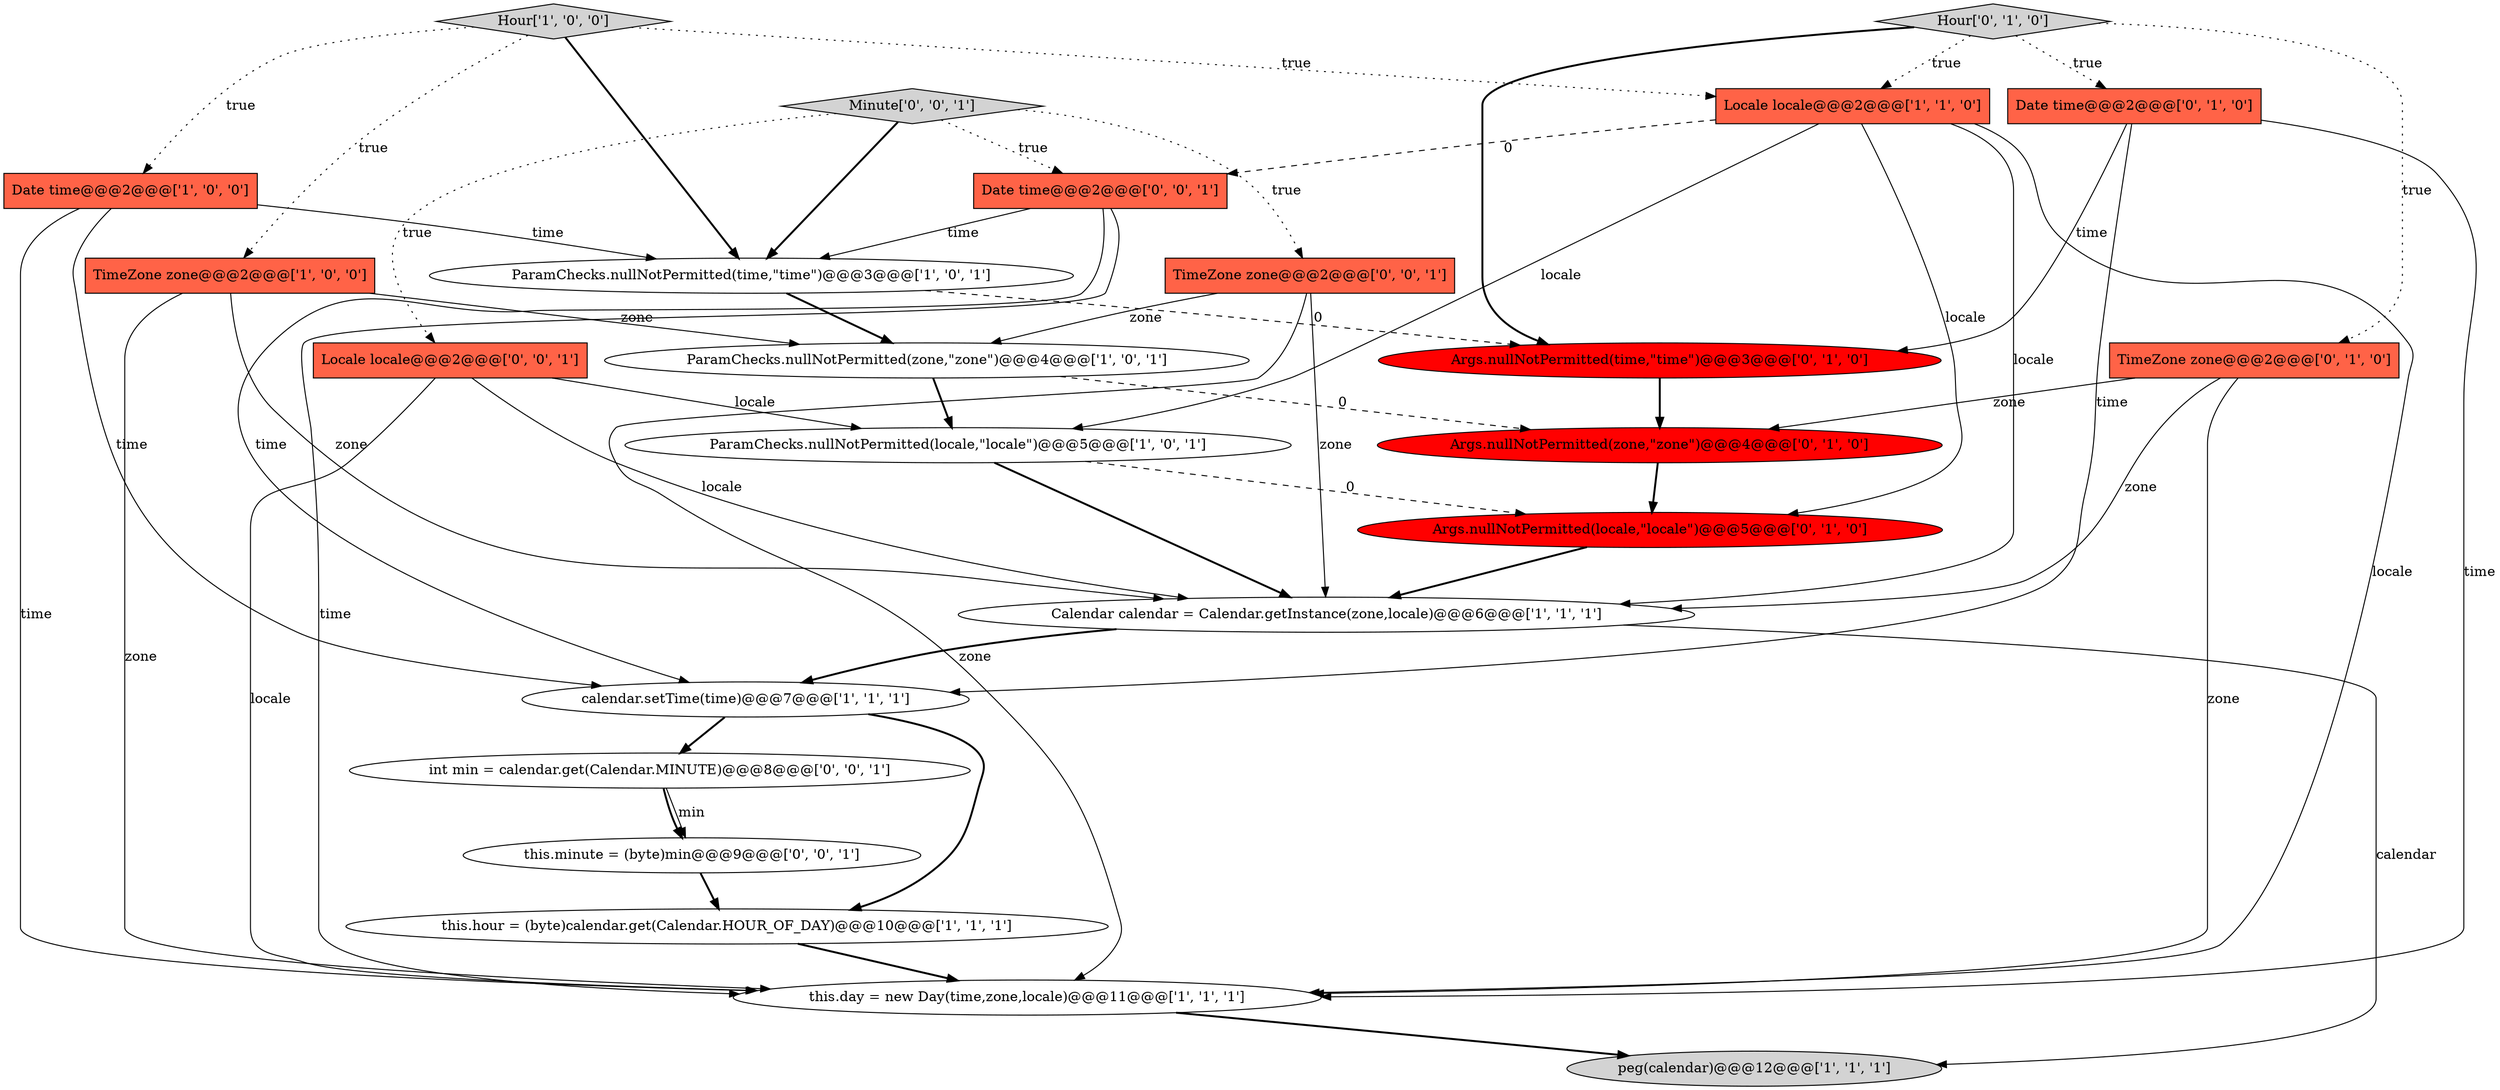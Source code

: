 digraph {
13 [style = filled, label = "Date time@@@2@@@['0', '1', '0']", fillcolor = tomato, shape = box image = "AAA0AAABBB2BBB"];
20 [style = filled, label = "Locale locale@@@2@@@['0', '0', '1']", fillcolor = tomato, shape = box image = "AAA0AAABBB3BBB"];
16 [style = filled, label = "Args.nullNotPermitted(zone,\"zone\")@@@4@@@['0', '1', '0']", fillcolor = red, shape = ellipse image = "AAA1AAABBB2BBB"];
0 [style = filled, label = "Date time@@@2@@@['1', '0', '0']", fillcolor = tomato, shape = box image = "AAA0AAABBB1BBB"];
14 [style = filled, label = "Args.nullNotPermitted(time,\"time\")@@@3@@@['0', '1', '0']", fillcolor = red, shape = ellipse image = "AAA1AAABBB2BBB"];
9 [style = filled, label = "calendar.setTime(time)@@@7@@@['1', '1', '1']", fillcolor = white, shape = ellipse image = "AAA0AAABBB1BBB"];
8 [style = filled, label = "ParamChecks.nullNotPermitted(locale,\"locale\")@@@5@@@['1', '0', '1']", fillcolor = white, shape = ellipse image = "AAA0AAABBB1BBB"];
2 [style = filled, label = "Calendar calendar = Calendar.getInstance(zone,locale)@@@6@@@['1', '1', '1']", fillcolor = white, shape = ellipse image = "AAA0AAABBB1BBB"];
7 [style = filled, label = "ParamChecks.nullNotPermitted(zone,\"zone\")@@@4@@@['1', '0', '1']", fillcolor = white, shape = ellipse image = "AAA0AAABBB1BBB"];
15 [style = filled, label = "TimeZone zone@@@2@@@['0', '1', '0']", fillcolor = tomato, shape = box image = "AAA0AAABBB2BBB"];
6 [style = filled, label = "this.day = new Day(time,zone,locale)@@@11@@@['1', '1', '1']", fillcolor = white, shape = ellipse image = "AAA0AAABBB1BBB"];
22 [style = filled, label = "this.minute = (byte)min@@@9@@@['0', '0', '1']", fillcolor = white, shape = ellipse image = "AAA0AAABBB3BBB"];
17 [style = filled, label = "Hour['0', '1', '0']", fillcolor = lightgray, shape = diamond image = "AAA0AAABBB2BBB"];
19 [style = filled, label = "int min = calendar.get(Calendar.MINUTE)@@@8@@@['0', '0', '1']", fillcolor = white, shape = ellipse image = "AAA0AAABBB3BBB"];
23 [style = filled, label = "Date time@@@2@@@['0', '0', '1']", fillcolor = tomato, shape = box image = "AAA0AAABBB3BBB"];
5 [style = filled, label = "this.hour = (byte)calendar.get(Calendar.HOUR_OF_DAY)@@@10@@@['1', '1', '1']", fillcolor = white, shape = ellipse image = "AAA0AAABBB1BBB"];
21 [style = filled, label = "TimeZone zone@@@2@@@['0', '0', '1']", fillcolor = tomato, shape = box image = "AAA0AAABBB3BBB"];
4 [style = filled, label = "ParamChecks.nullNotPermitted(time,\"time\")@@@3@@@['1', '0', '1']", fillcolor = white, shape = ellipse image = "AAA0AAABBB1BBB"];
1 [style = filled, label = "TimeZone zone@@@2@@@['1', '0', '0']", fillcolor = tomato, shape = box image = "AAA0AAABBB1BBB"];
3 [style = filled, label = "peg(calendar)@@@12@@@['1', '1', '1']", fillcolor = lightgray, shape = ellipse image = "AAA0AAABBB1BBB"];
11 [style = filled, label = "Hour['1', '0', '0']", fillcolor = lightgray, shape = diamond image = "AAA0AAABBB1BBB"];
18 [style = filled, label = "Minute['0', '0', '1']", fillcolor = lightgray, shape = diamond image = "AAA0AAABBB3BBB"];
12 [style = filled, label = "Args.nullNotPermitted(locale,\"locale\")@@@5@@@['0', '1', '0']", fillcolor = red, shape = ellipse image = "AAA1AAABBB2BBB"];
10 [style = filled, label = "Locale locale@@@2@@@['1', '1', '0']", fillcolor = tomato, shape = box image = "AAA0AAABBB1BBB"];
14->16 [style = bold, label=""];
6->3 [style = bold, label=""];
15->16 [style = solid, label="zone"];
23->9 [style = solid, label="time"];
20->2 [style = solid, label="locale"];
20->6 [style = solid, label="locale"];
11->1 [style = dotted, label="true"];
21->6 [style = solid, label="zone"];
11->10 [style = dotted, label="true"];
11->4 [style = bold, label=""];
7->16 [style = dashed, label="0"];
10->8 [style = solid, label="locale"];
15->6 [style = solid, label="zone"];
18->21 [style = dotted, label="true"];
2->3 [style = solid, label="calendar"];
8->12 [style = dashed, label="0"];
10->2 [style = solid, label="locale"];
2->9 [style = bold, label=""];
0->4 [style = solid, label="time"];
18->20 [style = dotted, label="true"];
23->4 [style = solid, label="time"];
7->8 [style = bold, label=""];
22->5 [style = bold, label=""];
0->6 [style = solid, label="time"];
4->7 [style = bold, label=""];
10->12 [style = solid, label="locale"];
1->7 [style = solid, label="zone"];
13->9 [style = solid, label="time"];
17->10 [style = dotted, label="true"];
12->2 [style = bold, label=""];
0->9 [style = solid, label="time"];
17->15 [style = dotted, label="true"];
5->6 [style = bold, label=""];
18->4 [style = bold, label=""];
8->2 [style = bold, label=""];
17->14 [style = bold, label=""];
23->6 [style = solid, label="time"];
21->7 [style = solid, label="zone"];
11->0 [style = dotted, label="true"];
10->6 [style = solid, label="locale"];
13->14 [style = solid, label="time"];
9->5 [style = bold, label=""];
9->19 [style = bold, label=""];
1->6 [style = solid, label="zone"];
4->14 [style = dashed, label="0"];
1->2 [style = solid, label="zone"];
13->6 [style = solid, label="time"];
20->8 [style = solid, label="locale"];
17->13 [style = dotted, label="true"];
21->2 [style = solid, label="zone"];
16->12 [style = bold, label=""];
19->22 [style = bold, label=""];
19->22 [style = solid, label="min"];
10->23 [style = dashed, label="0"];
15->2 [style = solid, label="zone"];
18->23 [style = dotted, label="true"];
}
